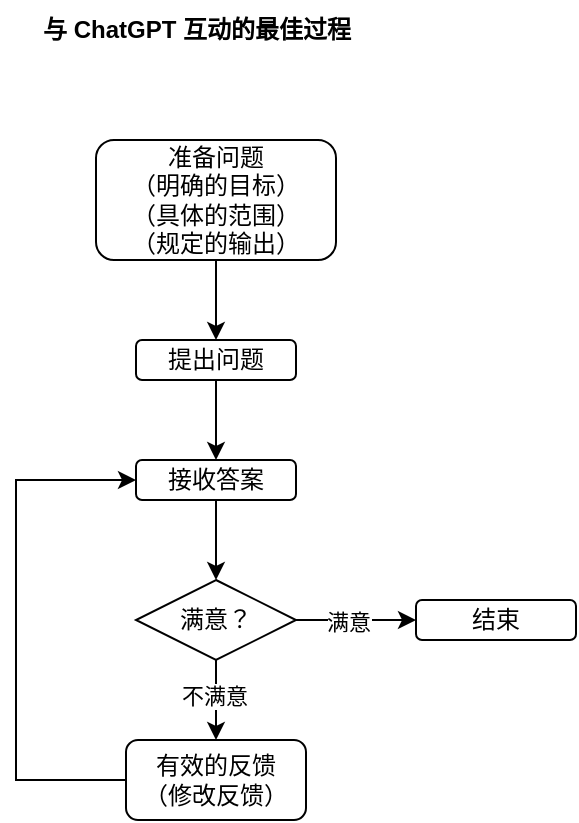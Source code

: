 <mxfile version="24.4.0" type="github">
  <diagram name="ChatGPT" id="E7P5Z0JC1jahwF1geJrg">
    <mxGraphModel dx="1195" dy="622" grid="1" gridSize="10" guides="1" tooltips="1" connect="1" arrows="1" fold="1" page="1" pageScale="1" pageWidth="827" pageHeight="1169" math="0" shadow="0">
      <root>
        <mxCell id="0" />
        <mxCell id="1" parent="0" />
        <mxCell id="CaitLofJmkTbwQZzspQF-18" value="" style="group" vertex="1" connectable="0" parent="1">
          <mxGeometry x="200" y="10" width="280" height="410" as="geometry" />
        </mxCell>
        <mxCell id="CaitLofJmkTbwQZzspQF-4" value="" style="edgeStyle=orthogonalEdgeStyle;rounded=0;orthogonalLoop=1;jettySize=auto;html=1;" edge="1" parent="CaitLofJmkTbwQZzspQF-18" source="CaitLofJmkTbwQZzspQF-2" target="CaitLofJmkTbwQZzspQF-3">
          <mxGeometry relative="1" as="geometry" />
        </mxCell>
        <mxCell id="CaitLofJmkTbwQZzspQF-2" value="准备问题&lt;div&gt;（明确的目标&lt;span style=&quot;background-color: initial;&quot;&gt;）&lt;/span&gt;&lt;/div&gt;&lt;div&gt;&lt;span style=&quot;background-color: initial;&quot;&gt;（具体的范围）&lt;/span&gt;&lt;/div&gt;&lt;div&gt;&lt;span style=&quot;background-color: initial;&quot;&gt;（规定的输出）&lt;/span&gt;&lt;/div&gt;" style="rounded=1;whiteSpace=wrap;html=1;" vertex="1" parent="CaitLofJmkTbwQZzspQF-18">
          <mxGeometry x="40" y="70" width="120" height="60" as="geometry" />
        </mxCell>
        <mxCell id="CaitLofJmkTbwQZzspQF-6" value="" style="edgeStyle=orthogonalEdgeStyle;rounded=0;orthogonalLoop=1;jettySize=auto;html=1;" edge="1" parent="CaitLofJmkTbwQZzspQF-18" source="CaitLofJmkTbwQZzspQF-3" target="CaitLofJmkTbwQZzspQF-5">
          <mxGeometry relative="1" as="geometry" />
        </mxCell>
        <mxCell id="CaitLofJmkTbwQZzspQF-3" value="提出问题" style="rounded=1;whiteSpace=wrap;html=1;" vertex="1" parent="CaitLofJmkTbwQZzspQF-18">
          <mxGeometry x="60" y="170" width="80" height="20" as="geometry" />
        </mxCell>
        <mxCell id="CaitLofJmkTbwQZzspQF-8" value="" style="edgeStyle=orthogonalEdgeStyle;rounded=0;orthogonalLoop=1;jettySize=auto;html=1;entryX=0.5;entryY=0;entryDx=0;entryDy=0;" edge="1" parent="CaitLofJmkTbwQZzspQF-18" source="CaitLofJmkTbwQZzspQF-5" target="CaitLofJmkTbwQZzspQF-9">
          <mxGeometry relative="1" as="geometry">
            <mxPoint x="100" y="350" as="targetPoint" />
          </mxGeometry>
        </mxCell>
        <mxCell id="CaitLofJmkTbwQZzspQF-5" value="接收答案" style="rounded=1;whiteSpace=wrap;html=1;" vertex="1" parent="CaitLofJmkTbwQZzspQF-18">
          <mxGeometry x="60" y="230" width="80" height="20" as="geometry" />
        </mxCell>
        <mxCell id="CaitLofJmkTbwQZzspQF-12" style="edgeStyle=orthogonalEdgeStyle;rounded=0;orthogonalLoop=1;jettySize=auto;html=1;" edge="1" parent="CaitLofJmkTbwQZzspQF-18" source="CaitLofJmkTbwQZzspQF-9" target="CaitLofJmkTbwQZzspQF-11">
          <mxGeometry relative="1" as="geometry" />
        </mxCell>
        <mxCell id="CaitLofJmkTbwQZzspQF-15" value="不满意" style="edgeLabel;html=1;align=center;verticalAlign=middle;resizable=0;points=[];" vertex="1" connectable="0" parent="CaitLofJmkTbwQZzspQF-12">
          <mxGeometry x="-0.133" y="-1" relative="1" as="geometry">
            <mxPoint as="offset" />
          </mxGeometry>
        </mxCell>
        <mxCell id="CaitLofJmkTbwQZzspQF-13" style="edgeStyle=orthogonalEdgeStyle;rounded=0;orthogonalLoop=1;jettySize=auto;html=1;" edge="1" parent="CaitLofJmkTbwQZzspQF-18" source="CaitLofJmkTbwQZzspQF-9" target="CaitLofJmkTbwQZzspQF-10">
          <mxGeometry relative="1" as="geometry" />
        </mxCell>
        <mxCell id="CaitLofJmkTbwQZzspQF-14" value="满意" style="edgeLabel;html=1;align=center;verticalAlign=middle;resizable=0;points=[];" vertex="1" connectable="0" parent="CaitLofJmkTbwQZzspQF-13">
          <mxGeometry x="-0.148" y="-1" relative="1" as="geometry">
            <mxPoint as="offset" />
          </mxGeometry>
        </mxCell>
        <mxCell id="CaitLofJmkTbwQZzspQF-9" value="满意？" style="rhombus;whiteSpace=wrap;html=1;" vertex="1" parent="CaitLofJmkTbwQZzspQF-18">
          <mxGeometry x="60" y="290" width="80" height="40" as="geometry" />
        </mxCell>
        <mxCell id="CaitLofJmkTbwQZzspQF-10" value="结束" style="rounded=1;whiteSpace=wrap;html=1;" vertex="1" parent="CaitLofJmkTbwQZzspQF-18">
          <mxGeometry x="200" y="300" width="80" height="20" as="geometry" />
        </mxCell>
        <mxCell id="CaitLofJmkTbwQZzspQF-16" style="edgeStyle=orthogonalEdgeStyle;rounded=0;orthogonalLoop=1;jettySize=auto;html=1;entryX=0;entryY=0.5;entryDx=0;entryDy=0;" edge="1" parent="CaitLofJmkTbwQZzspQF-18" source="CaitLofJmkTbwQZzspQF-11" target="CaitLofJmkTbwQZzspQF-5">
          <mxGeometry relative="1" as="geometry">
            <Array as="points">
              <mxPoint y="390" />
              <mxPoint y="240" />
            </Array>
          </mxGeometry>
        </mxCell>
        <mxCell id="CaitLofJmkTbwQZzspQF-11" value="有效的反馈&lt;div&gt;（修改反馈）&lt;/div&gt;" style="rounded=1;whiteSpace=wrap;html=1;" vertex="1" parent="CaitLofJmkTbwQZzspQF-18">
          <mxGeometry x="55" y="370" width="90" height="40" as="geometry" />
        </mxCell>
        <mxCell id="CaitLofJmkTbwQZzspQF-17" value="与 ChatGPT 互动的最佳过程" style="text;html=1;align=center;verticalAlign=middle;resizable=0;points=[];autosize=1;strokeColor=none;fillColor=none;fontStyle=1" vertex="1" parent="CaitLofJmkTbwQZzspQF-18">
          <mxGeometry width="180" height="30" as="geometry" />
        </mxCell>
      </root>
    </mxGraphModel>
  </diagram>
</mxfile>
